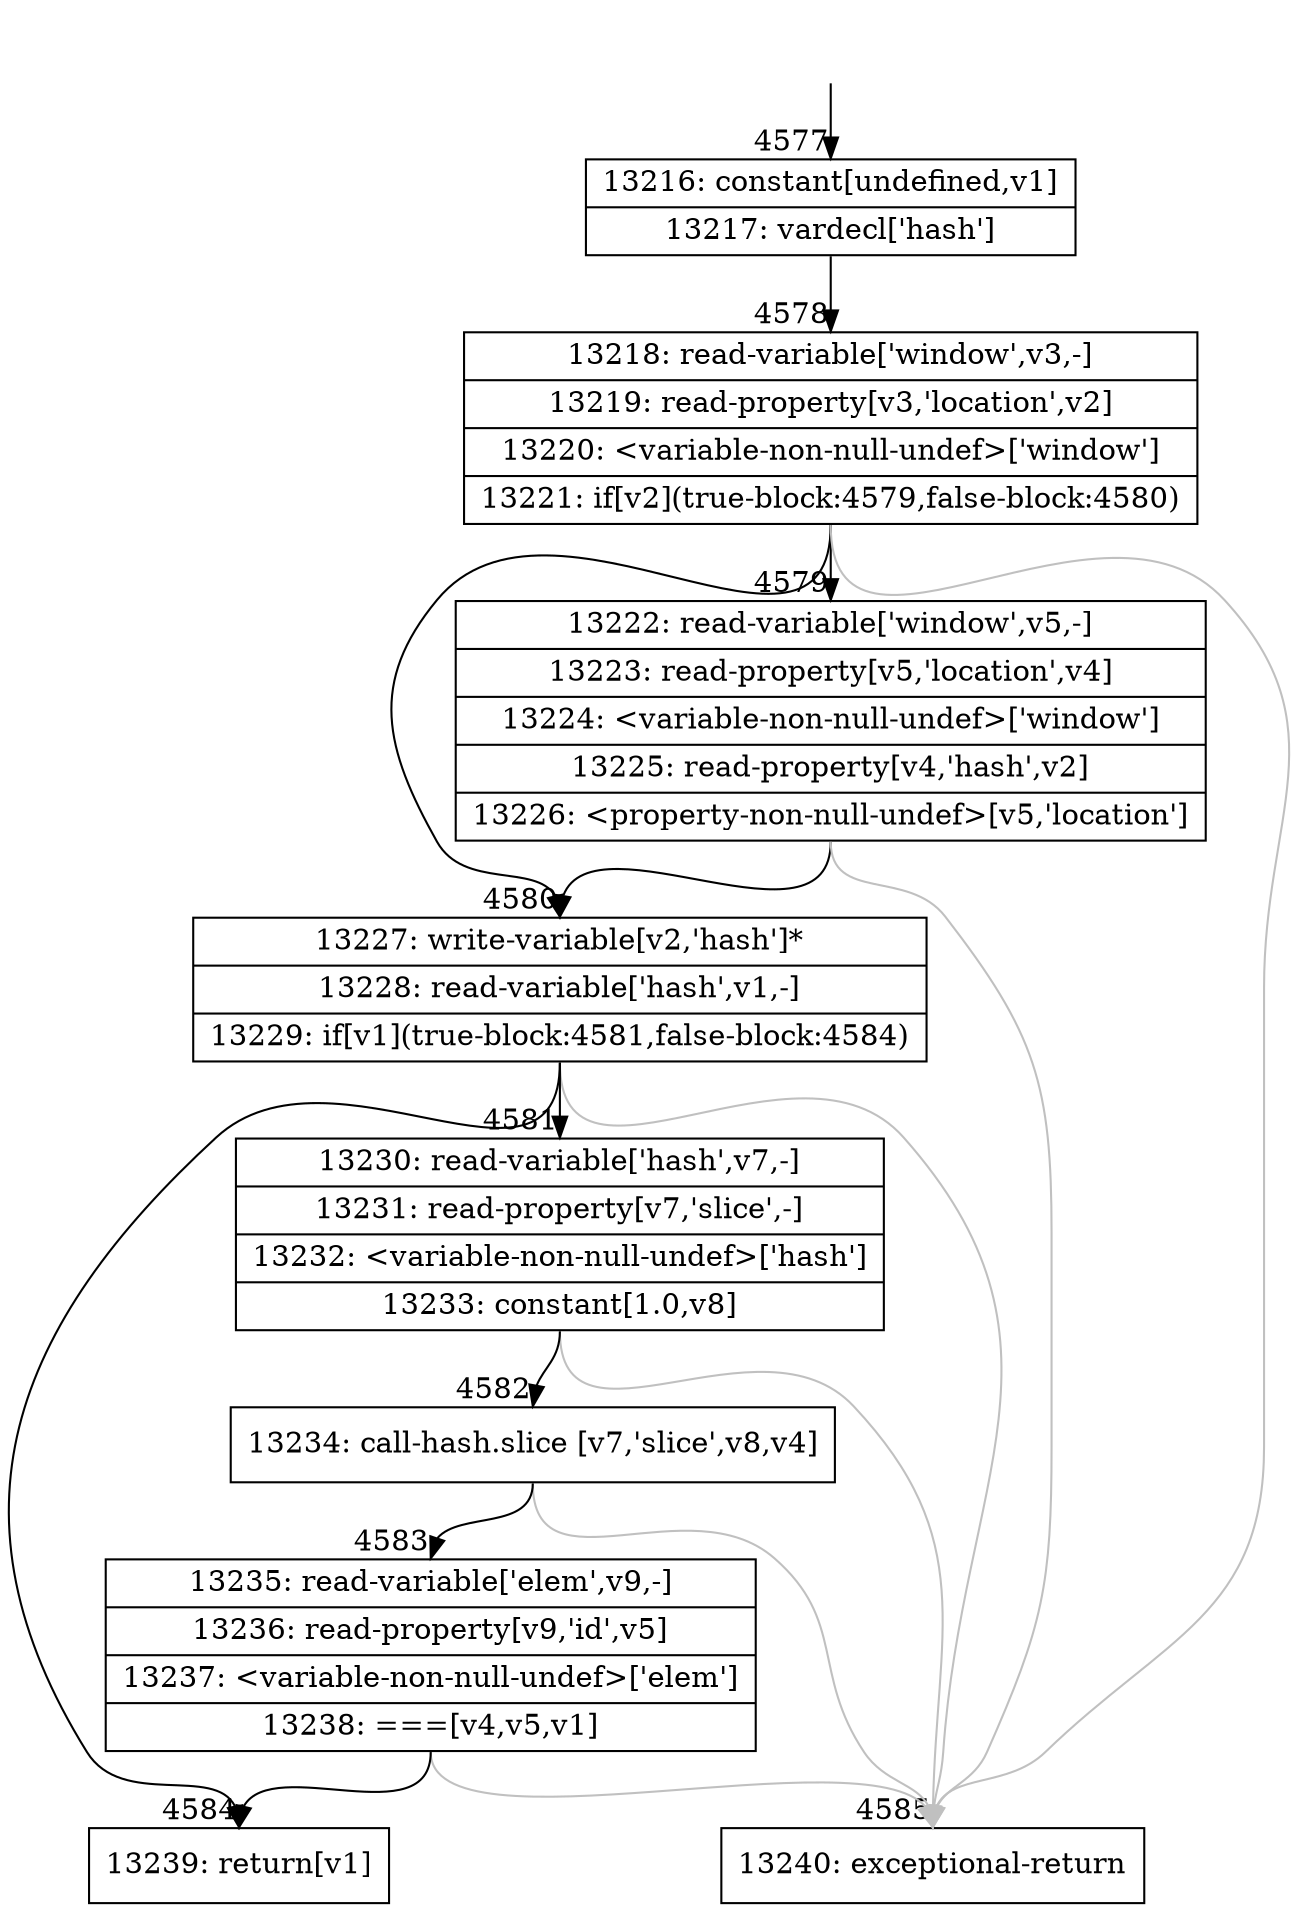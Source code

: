 digraph {
rankdir="TD"
BB_entry298[shape=none,label=""];
BB_entry298 -> BB4577 [tailport=s, headport=n, headlabel="    4577"]
BB4577 [shape=record label="{13216: constant[undefined,v1]|13217: vardecl['hash']}" ] 
BB4577 -> BB4578 [tailport=s, headport=n, headlabel="      4578"]
BB4578 [shape=record label="{13218: read-variable['window',v3,-]|13219: read-property[v3,'location',v2]|13220: \<variable-non-null-undef\>['window']|13221: if[v2](true-block:4579,false-block:4580)}" ] 
BB4578 -> BB4580 [tailport=s, headport=n, headlabel="      4580"]
BB4578 -> BB4579 [tailport=s, headport=n, headlabel="      4579"]
BB4578 -> BB4585 [tailport=s, headport=n, color=gray, headlabel="      4585"]
BB4579 [shape=record label="{13222: read-variable['window',v5,-]|13223: read-property[v5,'location',v4]|13224: \<variable-non-null-undef\>['window']|13225: read-property[v4,'hash',v2]|13226: \<property-non-null-undef\>[v5,'location']}" ] 
BB4579 -> BB4580 [tailport=s, headport=n]
BB4579 -> BB4585 [tailport=s, headport=n, color=gray]
BB4580 [shape=record label="{13227: write-variable[v2,'hash']*|13228: read-variable['hash',v1,-]|13229: if[v1](true-block:4581,false-block:4584)}" ] 
BB4580 -> BB4584 [tailport=s, headport=n, headlabel="      4584"]
BB4580 -> BB4581 [tailport=s, headport=n, headlabel="      4581"]
BB4580 -> BB4585 [tailport=s, headport=n, color=gray]
BB4581 [shape=record label="{13230: read-variable['hash',v7,-]|13231: read-property[v7,'slice',-]|13232: \<variable-non-null-undef\>['hash']|13233: constant[1.0,v8]}" ] 
BB4581 -> BB4582 [tailport=s, headport=n, headlabel="      4582"]
BB4581 -> BB4585 [tailport=s, headport=n, color=gray]
BB4582 [shape=record label="{13234: call-hash.slice [v7,'slice',v8,v4]}" ] 
BB4582 -> BB4583 [tailport=s, headport=n, headlabel="      4583"]
BB4582 -> BB4585 [tailport=s, headport=n, color=gray]
BB4583 [shape=record label="{13235: read-variable['elem',v9,-]|13236: read-property[v9,'id',v5]|13237: \<variable-non-null-undef\>['elem']|13238: ===[v4,v5,v1]}" ] 
BB4583 -> BB4584 [tailport=s, headport=n]
BB4583 -> BB4585 [tailport=s, headport=n, color=gray]
BB4584 [shape=record label="{13239: return[v1]}" ] 
BB4585 [shape=record label="{13240: exceptional-return}" ] 
//#$~ 4880
}

